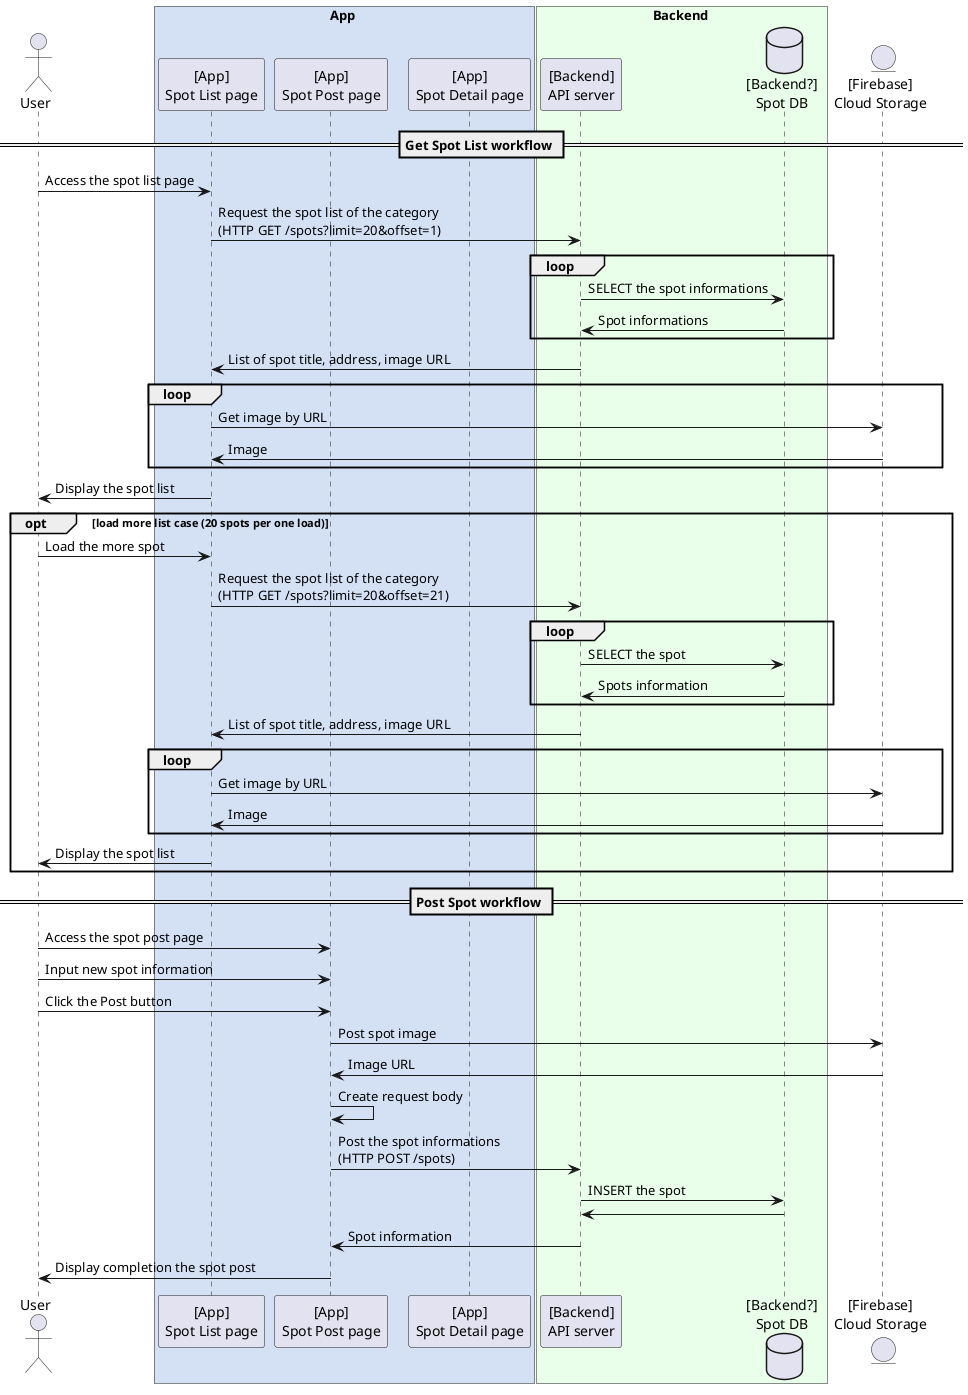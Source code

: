 @startuml 

Actor "User" as user
box App #d4e1f5
participant "[App]\nSpot List page" as listPage
participant "[App]\nSpot Post page" as postPage
participant "[App]\nSpot Detail page" as detailPage
end box

box Backend #e9ffe9
participant "[Backend]\nAPI server" as api
database "[Backend?]\nSpot DB" as db
end box
entity "[Firebase]\nCloud Storage" as fb

== Get Spot List workflow ==
user -> listPage: Access the spot list page
listPage -> api: Request the spot list of the category\n(HTTP GET /spots?limit=20&offset=1)
loop
    api -> db: SELECT the spot informations
    db -> api: Spot informations
end
api -> listPage: List of spot title, address, image URL
loop
    listPage -> fb: Get image by URL
    fb -> listPage: Image
end
listPage -> user: Display the spot list
opt load more list case (20 spots per one load)
    user -> listPage: Load the more spot
    listPage -> api: Request the spot list of the category\n(HTTP GET /spots?limit=20&offset=21)
    loop
        api -> db: SELECT the spot
        db -> api: Spots information
    end
    api -> listPage: List of spot title, address, image URL
    loop
        listPage -> fb: Get image by URL
        fb -> listPage: Image
    end
    listPage -> user: Display the spot list
end
== Post Spot workflow ==
user -> postPage: Access the spot post page
user -> postPage: Input new spot information
user -> postPage: Click the Post button
postPage -> fb: Post spot image
fb -> postPage: Image URL
postPage -> postPage: Create request body
postPage -> api: Post the spot informations\n(HTTP POST /spots)
api -> db: INSERT the spot
db -> api
api -> postPage: Spot information
postPage -> user: Display completion the spot post

@enduml
